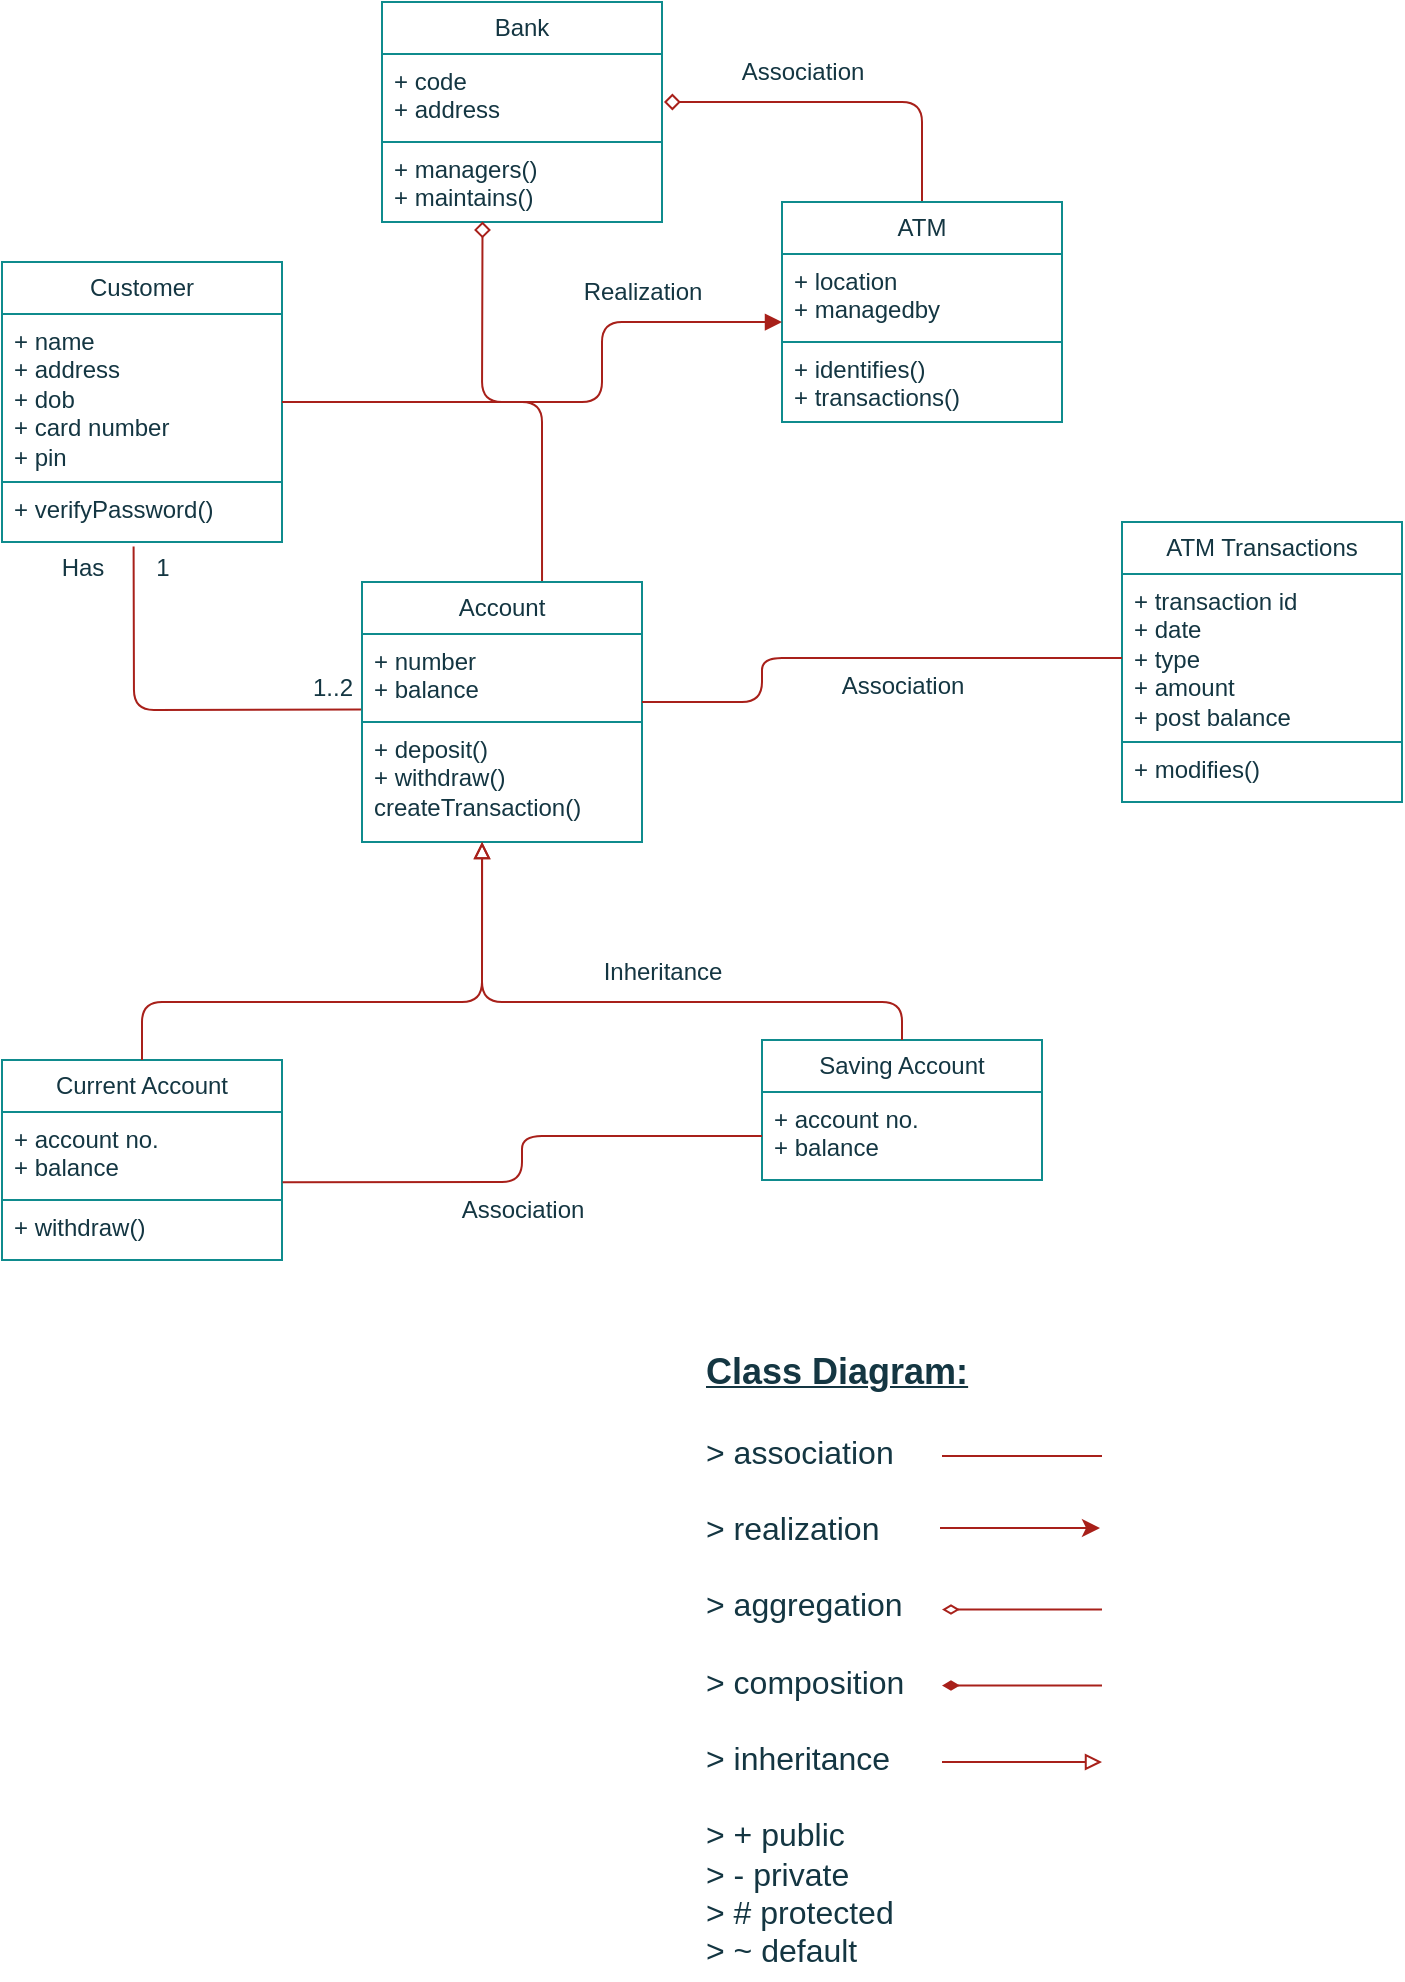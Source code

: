 <mxfile version="26.0.8">
  <diagram id="C5RBs43oDa-KdzZeNtuy" name="Page-1">
    <mxGraphModel dx="733" dy="423" grid="1" gridSize="10" guides="1" tooltips="1" connect="1" arrows="1" fold="1" page="1" pageScale="1" pageWidth="827" pageHeight="1169" math="0" shadow="0">
      <root>
        <mxCell id="WIyWlLk6GJQsqaUBKTNV-0" />
        <mxCell id="WIyWlLk6GJQsqaUBKTNV-1" parent="WIyWlLk6GJQsqaUBKTNV-0" />
        <mxCell id="7EGroMgCIZ_D9P1ZQc9m-14" value="Bank" style="swimlane;fontStyle=0;childLayout=stackLayout;horizontal=1;startSize=26;fillColor=none;horizontalStack=0;resizeParent=1;resizeParentMax=0;resizeLast=0;collapsible=1;marginBottom=0;whiteSpace=wrap;html=1;labelBackgroundColor=none;strokeColor=#0F8B8D;fontColor=#143642;" vertex="1" parent="WIyWlLk6GJQsqaUBKTNV-1">
          <mxGeometry x="290" y="40" width="140" height="110" as="geometry" />
        </mxCell>
        <mxCell id="7EGroMgCIZ_D9P1ZQc9m-15" value="+ code&lt;div&gt;+ address&lt;/div&gt;" style="text;strokeColor=#0F8B8D;fillColor=none;align=left;verticalAlign=top;spacingLeft=4;spacingRight=4;overflow=hidden;rotatable=0;points=[[0,0.5],[1,0.5]];portConstraint=eastwest;whiteSpace=wrap;html=1;labelBackgroundColor=none;fontColor=#143642;" vertex="1" parent="7EGroMgCIZ_D9P1ZQc9m-14">
          <mxGeometry y="26" width="140" height="44" as="geometry" />
        </mxCell>
        <mxCell id="7EGroMgCIZ_D9P1ZQc9m-17" value="+ managers()&lt;br&gt;+ maintains()" style="text;strokeColor=none;fillColor=none;align=left;verticalAlign=top;spacingLeft=4;spacingRight=4;overflow=hidden;rotatable=0;points=[[0,0.5],[1,0.5]];portConstraint=eastwest;whiteSpace=wrap;html=1;labelBackgroundColor=none;fontColor=#143642;" vertex="1" parent="7EGroMgCIZ_D9P1ZQc9m-14">
          <mxGeometry y="70" width="140" height="40" as="geometry" />
        </mxCell>
        <mxCell id="7EGroMgCIZ_D9P1ZQc9m-65" style="edgeStyle=none;rounded=1;orthogonalLoop=1;jettySize=auto;html=1;endArrow=diamond;endFill=0;curved=0;labelBackgroundColor=none;strokeColor=#A8201A;fontColor=default;" edge="1" parent="WIyWlLk6GJQsqaUBKTNV-1" source="7EGroMgCIZ_D9P1ZQc9m-22">
          <mxGeometry relative="1" as="geometry">
            <mxPoint x="431" y="90" as="targetPoint" />
            <Array as="points">
              <mxPoint x="560" y="90" />
            </Array>
          </mxGeometry>
        </mxCell>
        <mxCell id="7EGroMgCIZ_D9P1ZQc9m-22" value="ATM" style="swimlane;fontStyle=0;childLayout=stackLayout;horizontal=1;startSize=26;fillColor=none;horizontalStack=0;resizeParent=1;resizeParentMax=0;resizeLast=0;collapsible=1;marginBottom=0;whiteSpace=wrap;html=1;labelBackgroundColor=none;strokeColor=#0F8B8D;fontColor=#143642;" vertex="1" parent="WIyWlLk6GJQsqaUBKTNV-1">
          <mxGeometry x="490" y="140" width="140" height="110" as="geometry" />
        </mxCell>
        <mxCell id="7EGroMgCIZ_D9P1ZQc9m-23" value="+ location&lt;div&gt;+ managedby&lt;/div&gt;" style="text;strokeColor=#0F8B8D;fillColor=none;align=left;verticalAlign=top;spacingLeft=4;spacingRight=4;overflow=hidden;rotatable=0;points=[[0,0.5],[1,0.5]];portConstraint=eastwest;whiteSpace=wrap;html=1;labelBackgroundColor=none;fontColor=#143642;" vertex="1" parent="7EGroMgCIZ_D9P1ZQc9m-22">
          <mxGeometry y="26" width="140" height="44" as="geometry" />
        </mxCell>
        <mxCell id="7EGroMgCIZ_D9P1ZQc9m-24" value="+ identifies()&lt;br&gt;+ transactions()" style="text;strokeColor=none;fillColor=none;align=left;verticalAlign=top;spacingLeft=4;spacingRight=4;overflow=hidden;rotatable=0;points=[[0,0.5],[1,0.5]];portConstraint=eastwest;whiteSpace=wrap;html=1;labelBackgroundColor=none;fontColor=#143642;" vertex="1" parent="7EGroMgCIZ_D9P1ZQc9m-22">
          <mxGeometry y="70" width="140" height="40" as="geometry" />
        </mxCell>
        <mxCell id="7EGroMgCIZ_D9P1ZQc9m-31" value="Customer" style="swimlane;fontStyle=0;childLayout=stackLayout;horizontal=1;startSize=26;fillColor=none;horizontalStack=0;resizeParent=1;resizeParentMax=0;resizeLast=0;collapsible=1;marginBottom=0;whiteSpace=wrap;html=1;labelBackgroundColor=none;strokeColor=#0F8B8D;fontColor=#143642;" vertex="1" parent="WIyWlLk6GJQsqaUBKTNV-1">
          <mxGeometry x="100" y="170" width="140" height="140" as="geometry" />
        </mxCell>
        <mxCell id="7EGroMgCIZ_D9P1ZQc9m-32" value="+ name&lt;div&gt;+ address&lt;br&gt;+ dob&lt;/div&gt;&lt;div&gt;+ card number&lt;/div&gt;&lt;div&gt;+ pin&lt;/div&gt;" style="text;strokeColor=#0F8B8D;fillColor=none;align=left;verticalAlign=top;spacingLeft=4;spacingRight=4;overflow=hidden;rotatable=0;points=[[0,0.5],[1,0.5]];portConstraint=eastwest;whiteSpace=wrap;html=1;labelBackgroundColor=none;fontColor=#143642;" vertex="1" parent="7EGroMgCIZ_D9P1ZQc9m-31">
          <mxGeometry y="26" width="140" height="84" as="geometry" />
        </mxCell>
        <mxCell id="7EGroMgCIZ_D9P1ZQc9m-33" value="+ verifyPassword()" style="text;strokeColor=none;fillColor=none;align=left;verticalAlign=top;spacingLeft=4;spacingRight=4;overflow=hidden;rotatable=0;points=[[0,0.5],[1,0.5]];portConstraint=eastwest;whiteSpace=wrap;html=1;labelBackgroundColor=none;fontColor=#143642;" vertex="1" parent="7EGroMgCIZ_D9P1ZQc9m-31">
          <mxGeometry y="110" width="140" height="30" as="geometry" />
        </mxCell>
        <mxCell id="7EGroMgCIZ_D9P1ZQc9m-35" style="edgeStyle=none;rounded=1;orthogonalLoop=1;jettySize=auto;html=1;entryX=0;entryY=0.773;entryDx=0;entryDy=0;entryPerimeter=0;curved=0;endArrow=block;endFill=1;labelBackgroundColor=none;strokeColor=#A8201A;fontColor=default;" edge="1" parent="WIyWlLk6GJQsqaUBKTNV-1" source="7EGroMgCIZ_D9P1ZQc9m-31" target="7EGroMgCIZ_D9P1ZQc9m-23">
          <mxGeometry relative="1" as="geometry">
            <Array as="points">
              <mxPoint x="400" y="240" />
              <mxPoint x="400" y="200" />
            </Array>
          </mxGeometry>
        </mxCell>
        <mxCell id="7EGroMgCIZ_D9P1ZQc9m-38" value="" style="endArrow=diamond;html=1;rounded=1;entryX=0.359;entryY=0.994;entryDx=0;entryDy=0;entryPerimeter=0;endFill=0;labelBackgroundColor=none;strokeColor=#A8201A;fontColor=default;exitX=0.643;exitY=0;exitDx=0;exitDy=0;exitPerimeter=0;curved=0;" edge="1" parent="WIyWlLk6GJQsqaUBKTNV-1" source="7EGroMgCIZ_D9P1ZQc9m-39" target="7EGroMgCIZ_D9P1ZQc9m-17">
          <mxGeometry width="50" height="50" relative="1" as="geometry">
            <mxPoint x="340" y="240" as="sourcePoint" />
            <mxPoint x="340" y="170" as="targetPoint" />
            <Array as="points">
              <mxPoint x="370" y="240" />
              <mxPoint x="340" y="240" />
            </Array>
          </mxGeometry>
        </mxCell>
        <mxCell id="7EGroMgCIZ_D9P1ZQc9m-39" value="Account" style="swimlane;fontStyle=0;childLayout=stackLayout;horizontal=1;startSize=26;fillColor=none;horizontalStack=0;resizeParent=1;resizeParentMax=0;resizeLast=0;collapsible=1;marginBottom=0;whiteSpace=wrap;html=1;labelBackgroundColor=none;strokeColor=#0F8B8D;fontColor=#143642;" vertex="1" parent="WIyWlLk6GJQsqaUBKTNV-1">
          <mxGeometry x="280" y="330" width="140" height="130" as="geometry" />
        </mxCell>
        <mxCell id="7EGroMgCIZ_D9P1ZQc9m-40" value="+ number&lt;div&gt;+ balance&lt;/div&gt;" style="text;strokeColor=#0F8B8D;fillColor=none;align=left;verticalAlign=top;spacingLeft=4;spacingRight=4;overflow=hidden;rotatable=0;points=[[0,0.5],[1,0.5]];portConstraint=eastwest;whiteSpace=wrap;html=1;labelBackgroundColor=none;fontColor=#143642;" vertex="1" parent="7EGroMgCIZ_D9P1ZQc9m-39">
          <mxGeometry y="26" width="140" height="44" as="geometry" />
        </mxCell>
        <mxCell id="7EGroMgCIZ_D9P1ZQc9m-41" value="+ deposit()&lt;div&gt;+ withdraw()&lt;/div&gt;&lt;div&gt;createTransaction()&lt;/div&gt;" style="text;strokeColor=none;fillColor=none;align=left;verticalAlign=top;spacingLeft=4;spacingRight=4;overflow=hidden;rotatable=0;points=[[0,0.5],[1,0.5]];portConstraint=eastwest;whiteSpace=wrap;html=1;labelBackgroundColor=none;fontColor=#143642;" vertex="1" parent="7EGroMgCIZ_D9P1ZQc9m-39">
          <mxGeometry y="70" width="140" height="60" as="geometry" />
        </mxCell>
        <mxCell id="7EGroMgCIZ_D9P1ZQc9m-42" value="" style="endArrow=none;html=1;rounded=1;entryX=0.47;entryY=1.076;entryDx=0;entryDy=0;entryPerimeter=0;exitX=-0.003;exitY=0.857;exitDx=0;exitDy=0;exitPerimeter=0;curved=0;labelBackgroundColor=none;strokeColor=#A8201A;fontColor=default;" edge="1" parent="WIyWlLk6GJQsqaUBKTNV-1" source="7EGroMgCIZ_D9P1ZQc9m-40" target="7EGroMgCIZ_D9P1ZQc9m-33">
          <mxGeometry width="50" height="50" relative="1" as="geometry">
            <mxPoint x="170" y="400" as="sourcePoint" />
            <mxPoint x="220" y="350" as="targetPoint" />
            <Array as="points">
              <mxPoint x="166" y="394" />
            </Array>
          </mxGeometry>
        </mxCell>
        <mxCell id="7EGroMgCIZ_D9P1ZQc9m-44" value="ATM Transactions" style="swimlane;fontStyle=0;childLayout=stackLayout;horizontal=1;startSize=26;fillColor=none;horizontalStack=0;resizeParent=1;resizeParentMax=0;resizeLast=0;collapsible=1;marginBottom=0;whiteSpace=wrap;html=1;labelBackgroundColor=none;strokeColor=#0F8B8D;fontColor=#143642;" vertex="1" parent="WIyWlLk6GJQsqaUBKTNV-1">
          <mxGeometry x="660" y="300" width="140" height="140" as="geometry" />
        </mxCell>
        <mxCell id="7EGroMgCIZ_D9P1ZQc9m-45" value="+ transaction id&lt;div&gt;+ date&lt;br&gt;+ type&lt;/div&gt;&lt;div&gt;+ amount&lt;/div&gt;&lt;div&gt;+ post balance&lt;/div&gt;" style="text;strokeColor=#0F8B8D;fillColor=none;align=left;verticalAlign=top;spacingLeft=4;spacingRight=4;overflow=hidden;rotatable=0;points=[[0,0.5],[1,0.5]];portConstraint=eastwest;whiteSpace=wrap;html=1;labelBackgroundColor=none;fontColor=#143642;" vertex="1" parent="7EGroMgCIZ_D9P1ZQc9m-44">
          <mxGeometry y="26" width="140" height="84" as="geometry" />
        </mxCell>
        <mxCell id="7EGroMgCIZ_D9P1ZQc9m-46" value="+ modifies()" style="text;strokeColor=none;fillColor=none;align=left;verticalAlign=top;spacingLeft=4;spacingRight=4;overflow=hidden;rotatable=0;points=[[0,0.5],[1,0.5]];portConstraint=eastwest;whiteSpace=wrap;html=1;labelBackgroundColor=none;fontColor=#143642;" vertex="1" parent="7EGroMgCIZ_D9P1ZQc9m-44">
          <mxGeometry y="110" width="140" height="30" as="geometry" />
        </mxCell>
        <mxCell id="7EGroMgCIZ_D9P1ZQc9m-47" value="" style="endArrow=none;html=1;rounded=1;entryX=0;entryY=0.5;entryDx=0;entryDy=0;exitX=1;exitY=0.773;exitDx=0;exitDy=0;exitPerimeter=0;curved=0;labelBackgroundColor=none;strokeColor=#A8201A;fontColor=default;" edge="1" parent="WIyWlLk6GJQsqaUBKTNV-1" source="7EGroMgCIZ_D9P1ZQc9m-40" target="7EGroMgCIZ_D9P1ZQc9m-45">
          <mxGeometry width="50" height="50" relative="1" as="geometry">
            <mxPoint x="400" y="410" as="sourcePoint" />
            <mxPoint x="450" y="360" as="targetPoint" />
            <Array as="points">
              <mxPoint x="480" y="390" />
              <mxPoint x="480" y="368" />
            </Array>
          </mxGeometry>
        </mxCell>
        <mxCell id="7EGroMgCIZ_D9P1ZQc9m-49" value="Current Account" style="swimlane;fontStyle=0;childLayout=stackLayout;horizontal=1;startSize=26;fillColor=none;horizontalStack=0;resizeParent=1;resizeParentMax=0;resizeLast=0;collapsible=1;marginBottom=0;whiteSpace=wrap;html=1;labelBackgroundColor=none;strokeColor=#0F8B8D;fontColor=#143642;" vertex="1" parent="WIyWlLk6GJQsqaUBKTNV-1">
          <mxGeometry x="100" y="569" width="140" height="100" as="geometry" />
        </mxCell>
        <mxCell id="7EGroMgCIZ_D9P1ZQc9m-50" value="+ account no.&lt;div&gt;+ balance&lt;/div&gt;" style="text;strokeColor=#0F8B8D;fillColor=none;align=left;verticalAlign=top;spacingLeft=4;spacingRight=4;overflow=hidden;rotatable=0;points=[[0,0.5],[1,0.5]];portConstraint=eastwest;whiteSpace=wrap;html=1;labelBackgroundColor=none;fontColor=#143642;" vertex="1" parent="7EGroMgCIZ_D9P1ZQc9m-49">
          <mxGeometry y="26" width="140" height="44" as="geometry" />
        </mxCell>
        <mxCell id="7EGroMgCIZ_D9P1ZQc9m-51" value="&lt;div&gt;+ withdraw()&lt;/div&gt;" style="text;strokeColor=none;fillColor=none;align=left;verticalAlign=top;spacingLeft=4;spacingRight=4;overflow=hidden;rotatable=0;points=[[0,0.5],[1,0.5]];portConstraint=eastwest;whiteSpace=wrap;html=1;labelBackgroundColor=none;fontColor=#143642;" vertex="1" parent="7EGroMgCIZ_D9P1ZQc9m-49">
          <mxGeometry y="70" width="140" height="30" as="geometry" />
        </mxCell>
        <mxCell id="7EGroMgCIZ_D9P1ZQc9m-52" value="Saving Account" style="swimlane;fontStyle=0;childLayout=stackLayout;horizontal=1;startSize=26;fillColor=none;horizontalStack=0;resizeParent=1;resizeParentMax=0;resizeLast=0;collapsible=1;marginBottom=0;whiteSpace=wrap;html=1;labelBackgroundColor=none;strokeColor=#0F8B8D;fontColor=#143642;" vertex="1" parent="WIyWlLk6GJQsqaUBKTNV-1">
          <mxGeometry x="480" y="559" width="140" height="70" as="geometry" />
        </mxCell>
        <mxCell id="7EGroMgCIZ_D9P1ZQc9m-53" value="+ account no.&lt;div&gt;+ balance&lt;/div&gt;" style="text;strokeColor=#0F8B8D;fillColor=none;align=left;verticalAlign=top;spacingLeft=4;spacingRight=4;overflow=hidden;rotatable=0;points=[[0,0.5],[1,0.5]];portConstraint=eastwest;whiteSpace=wrap;html=1;labelBackgroundColor=none;fontColor=#143642;" vertex="1" parent="7EGroMgCIZ_D9P1ZQc9m-52">
          <mxGeometry y="26" width="140" height="44" as="geometry" />
        </mxCell>
        <mxCell id="7EGroMgCIZ_D9P1ZQc9m-62" value="1" style="text;html=1;align=center;verticalAlign=middle;resizable=0;points=[];autosize=1;strokeColor=none;fillColor=none;labelBackgroundColor=none;fontColor=#143642;" vertex="1" parent="WIyWlLk6GJQsqaUBKTNV-1">
          <mxGeometry x="165" y="308" width="30" height="30" as="geometry" />
        </mxCell>
        <mxCell id="7EGroMgCIZ_D9P1ZQc9m-63" value="1..2" style="text;html=1;align=center;verticalAlign=middle;resizable=0;points=[];autosize=1;strokeColor=none;fillColor=none;labelBackgroundColor=none;fontColor=#143642;" vertex="1" parent="WIyWlLk6GJQsqaUBKTNV-1">
          <mxGeometry x="245" y="368" width="40" height="30" as="geometry" />
        </mxCell>
        <mxCell id="7EGroMgCIZ_D9P1ZQc9m-64" value="Has" style="text;html=1;align=center;verticalAlign=middle;resizable=0;points=[];autosize=1;strokeColor=none;fillColor=none;labelBackgroundColor=none;fontColor=#143642;" vertex="1" parent="WIyWlLk6GJQsqaUBKTNV-1">
          <mxGeometry x="120" y="308" width="40" height="30" as="geometry" />
        </mxCell>
        <mxCell id="7EGroMgCIZ_D9P1ZQc9m-67" value="Association" style="text;html=1;align=center;verticalAlign=middle;resizable=0;points=[];autosize=1;strokeColor=none;fillColor=none;labelBackgroundColor=none;fontColor=#143642;" vertex="1" parent="WIyWlLk6GJQsqaUBKTNV-1">
          <mxGeometry x="510" y="367" width="80" height="30" as="geometry" />
        </mxCell>
        <mxCell id="7EGroMgCIZ_D9P1ZQc9m-68" value="Association" style="text;html=1;align=center;verticalAlign=middle;resizable=0;points=[];autosize=1;strokeColor=none;fillColor=none;labelBackgroundColor=none;fontColor=#143642;" vertex="1" parent="WIyWlLk6GJQsqaUBKTNV-1">
          <mxGeometry x="460" y="60" width="80" height="30" as="geometry" />
        </mxCell>
        <mxCell id="7EGroMgCIZ_D9P1ZQc9m-69" style="edgeStyle=none;rounded=1;orthogonalLoop=1;jettySize=auto;html=1;exitX=0.5;exitY=0;exitDx=0;exitDy=0;entryX=0.429;entryY=1;entryDx=0;entryDy=0;entryPerimeter=0;endArrow=block;endFill=0;curved=0;labelBackgroundColor=none;strokeColor=#A8201A;fontColor=default;" edge="1" parent="WIyWlLk6GJQsqaUBKTNV-1" source="7EGroMgCIZ_D9P1ZQc9m-49" target="7EGroMgCIZ_D9P1ZQc9m-41">
          <mxGeometry relative="1" as="geometry">
            <Array as="points">
              <mxPoint x="170" y="540" />
              <mxPoint x="340" y="540" />
            </Array>
          </mxGeometry>
        </mxCell>
        <mxCell id="7EGroMgCIZ_D9P1ZQc9m-71" style="edgeStyle=none;rounded=1;orthogonalLoop=1;jettySize=auto;html=1;exitX=0.5;exitY=0;exitDx=0;exitDy=0;endArrow=block;endFill=0;curved=0;labelBackgroundColor=none;strokeColor=#A8201A;fontColor=default;" edge="1" parent="WIyWlLk6GJQsqaUBKTNV-1" source="7EGroMgCIZ_D9P1ZQc9m-52">
          <mxGeometry relative="1" as="geometry">
            <mxPoint x="340" y="460" as="targetPoint" />
            <Array as="points">
              <mxPoint x="550" y="540" />
              <mxPoint x="340" y="540" />
            </Array>
          </mxGeometry>
        </mxCell>
        <mxCell id="7EGroMgCIZ_D9P1ZQc9m-72" style="edgeStyle=none;rounded=1;orthogonalLoop=1;jettySize=auto;html=1;entryX=0;entryY=0.5;entryDx=0;entryDy=0;exitX=1.002;exitY=0.799;exitDx=0;exitDy=0;exitPerimeter=0;curved=0;endArrow=none;startFill=0;labelBackgroundColor=none;strokeColor=#A8201A;fontColor=default;" edge="1" parent="WIyWlLk6GJQsqaUBKTNV-1" source="7EGroMgCIZ_D9P1ZQc9m-50" target="7EGroMgCIZ_D9P1ZQc9m-53">
          <mxGeometry relative="1" as="geometry">
            <Array as="points">
              <mxPoint x="360" y="630" />
              <mxPoint x="360" y="607" />
            </Array>
          </mxGeometry>
        </mxCell>
        <mxCell id="7EGroMgCIZ_D9P1ZQc9m-73" value="Inheritance" style="text;html=1;align=center;verticalAlign=middle;resizable=0;points=[];autosize=1;strokeColor=none;fillColor=none;labelBackgroundColor=none;fontColor=#143642;" vertex="1" parent="WIyWlLk6GJQsqaUBKTNV-1">
          <mxGeometry x="390" y="510" width="80" height="30" as="geometry" />
        </mxCell>
        <mxCell id="7EGroMgCIZ_D9P1ZQc9m-74" value="Realization" style="text;html=1;align=center;verticalAlign=middle;resizable=0;points=[];autosize=1;strokeColor=none;fillColor=none;labelBackgroundColor=none;fontColor=#143642;" vertex="1" parent="WIyWlLk6GJQsqaUBKTNV-1">
          <mxGeometry x="380" y="170" width="80" height="30" as="geometry" />
        </mxCell>
        <mxCell id="7EGroMgCIZ_D9P1ZQc9m-75" value="Association" style="text;html=1;align=center;verticalAlign=middle;resizable=0;points=[];autosize=1;strokeColor=none;fillColor=none;labelBackgroundColor=none;fontColor=#143642;" vertex="1" parent="WIyWlLk6GJQsqaUBKTNV-1">
          <mxGeometry x="320" y="629" width="80" height="30" as="geometry" />
        </mxCell>
        <mxCell id="7EGroMgCIZ_D9P1ZQc9m-77" value="&lt;b&gt;&lt;u&gt;&lt;font style=&quot;font-size: 18px;&quot;&gt;Class Diagram:&lt;/font&gt;&lt;/u&gt;&lt;/b&gt;&lt;div&gt;&lt;font size=&quot;3&quot;&gt;&lt;br&gt;&lt;/font&gt;&lt;/div&gt;&lt;div&gt;&lt;font size=&quot;3&quot;&gt;&amp;gt; association&lt;/font&gt;&lt;/div&gt;&lt;div&gt;&lt;font size=&quot;3&quot;&gt;&lt;br&gt;&lt;/font&gt;&lt;/div&gt;&lt;div&gt;&lt;font size=&quot;3&quot;&gt;&amp;gt; realization&lt;/font&gt;&lt;/div&gt;&lt;div&gt;&lt;font size=&quot;3&quot;&gt;&lt;br&gt;&lt;/font&gt;&lt;/div&gt;&lt;div&gt;&lt;font size=&quot;3&quot;&gt;&amp;gt; aggregation&lt;/font&gt;&lt;/div&gt;&lt;div&gt;&lt;font size=&quot;3&quot;&gt;&lt;br&gt;&lt;/font&gt;&lt;/div&gt;&lt;div&gt;&lt;font size=&quot;3&quot;&gt;&amp;gt; composition&lt;/font&gt;&lt;/div&gt;&lt;div&gt;&lt;font size=&quot;3&quot;&gt;&lt;br&gt;&lt;/font&gt;&lt;/div&gt;&lt;div&gt;&lt;font size=&quot;3&quot;&gt;&amp;gt; inheritance&lt;/font&gt;&lt;/div&gt;&lt;div&gt;&lt;font size=&quot;3&quot;&gt;&lt;br&gt;&lt;/font&gt;&lt;/div&gt;&lt;div&gt;&lt;font size=&quot;3&quot;&gt;&amp;gt; + public&lt;/font&gt;&lt;/div&gt;&lt;div&gt;&lt;font size=&quot;3&quot;&gt;&amp;gt; - private&lt;/font&gt;&lt;/div&gt;&lt;div&gt;&lt;font size=&quot;3&quot;&gt;&amp;gt; # protected&lt;/font&gt;&lt;/div&gt;&lt;div&gt;&lt;font size=&quot;3&quot;&gt;&amp;gt; ~ default&lt;/font&gt;&lt;/div&gt;" style="text;html=1;align=left;verticalAlign=middle;resizable=0;points=[];autosize=1;strokeColor=none;fillColor=none;fontColor=#143642;" vertex="1" parent="WIyWlLk6GJQsqaUBKTNV-1">
          <mxGeometry x="450" y="709" width="150" height="320" as="geometry" />
        </mxCell>
        <mxCell id="7EGroMgCIZ_D9P1ZQc9m-78" value="" style="endArrow=none;html=1;rounded=0;strokeColor=#A8201A;fontColor=#143642;fillColor=#FAE5C7;" edge="1" parent="WIyWlLk6GJQsqaUBKTNV-1">
          <mxGeometry width="50" height="50" relative="1" as="geometry">
            <mxPoint x="570" y="767" as="sourcePoint" />
            <mxPoint x="650" y="767" as="targetPoint" />
          </mxGeometry>
        </mxCell>
        <mxCell id="7EGroMgCIZ_D9P1ZQc9m-79" value="" style="endArrow=classic;html=1;rounded=0;strokeColor=#A8201A;fontColor=#143642;fillColor=#FAE5C7;endFill=1;" edge="1" parent="WIyWlLk6GJQsqaUBKTNV-1">
          <mxGeometry width="50" height="50" relative="1" as="geometry">
            <mxPoint x="569" y="803" as="sourcePoint" />
            <mxPoint x="649" y="803" as="targetPoint" />
          </mxGeometry>
        </mxCell>
        <mxCell id="7EGroMgCIZ_D9P1ZQc9m-80" value="" style="endArrow=none;html=1;rounded=0;strokeColor=#A8201A;fontColor=#143642;fillColor=#FAE5C7;endFill=1;startFill=0;startArrow=diamondThin;" edge="1" parent="WIyWlLk6GJQsqaUBKTNV-1">
          <mxGeometry width="50" height="50" relative="1" as="geometry">
            <mxPoint x="570" y="843.78" as="sourcePoint" />
            <mxPoint x="650" y="843.78" as="targetPoint" />
          </mxGeometry>
        </mxCell>
        <mxCell id="7EGroMgCIZ_D9P1ZQc9m-81" value="" style="endArrow=none;html=1;rounded=0;strokeColor=#A8201A;fontColor=#143642;fillColor=#FAE5C7;endFill=1;startFill=1;startArrow=diamondThin;" edge="1" parent="WIyWlLk6GJQsqaUBKTNV-1">
          <mxGeometry width="50" height="50" relative="1" as="geometry">
            <mxPoint x="570" y="881.78" as="sourcePoint" />
            <mxPoint x="650" y="881.78" as="targetPoint" />
          </mxGeometry>
        </mxCell>
        <mxCell id="7EGroMgCIZ_D9P1ZQc9m-82" value="" style="endArrow=block;html=1;rounded=0;strokeColor=#A8201A;fontColor=#143642;fillColor=#FAE5C7;endFill=0;startFill=0;startArrow=none;" edge="1" parent="WIyWlLk6GJQsqaUBKTNV-1">
          <mxGeometry width="50" height="50" relative="1" as="geometry">
            <mxPoint x="570" y="920" as="sourcePoint" />
            <mxPoint x="650" y="920" as="targetPoint" />
          </mxGeometry>
        </mxCell>
      </root>
    </mxGraphModel>
  </diagram>
</mxfile>

